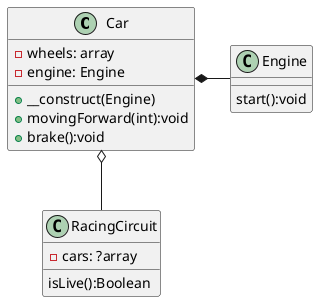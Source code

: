 @startuml
Car *-right- Engine
Car o-- RacingCircuit
class Car{
    -wheels: array
    -engine: Engine
    + __construct(Engine)
    +movingForward(int):void
    +brake():void
}

class Engine{
    start():void

}

class RacingCircuit{
    -cars: ?array
    isLive():Boolean
}

@enduml
